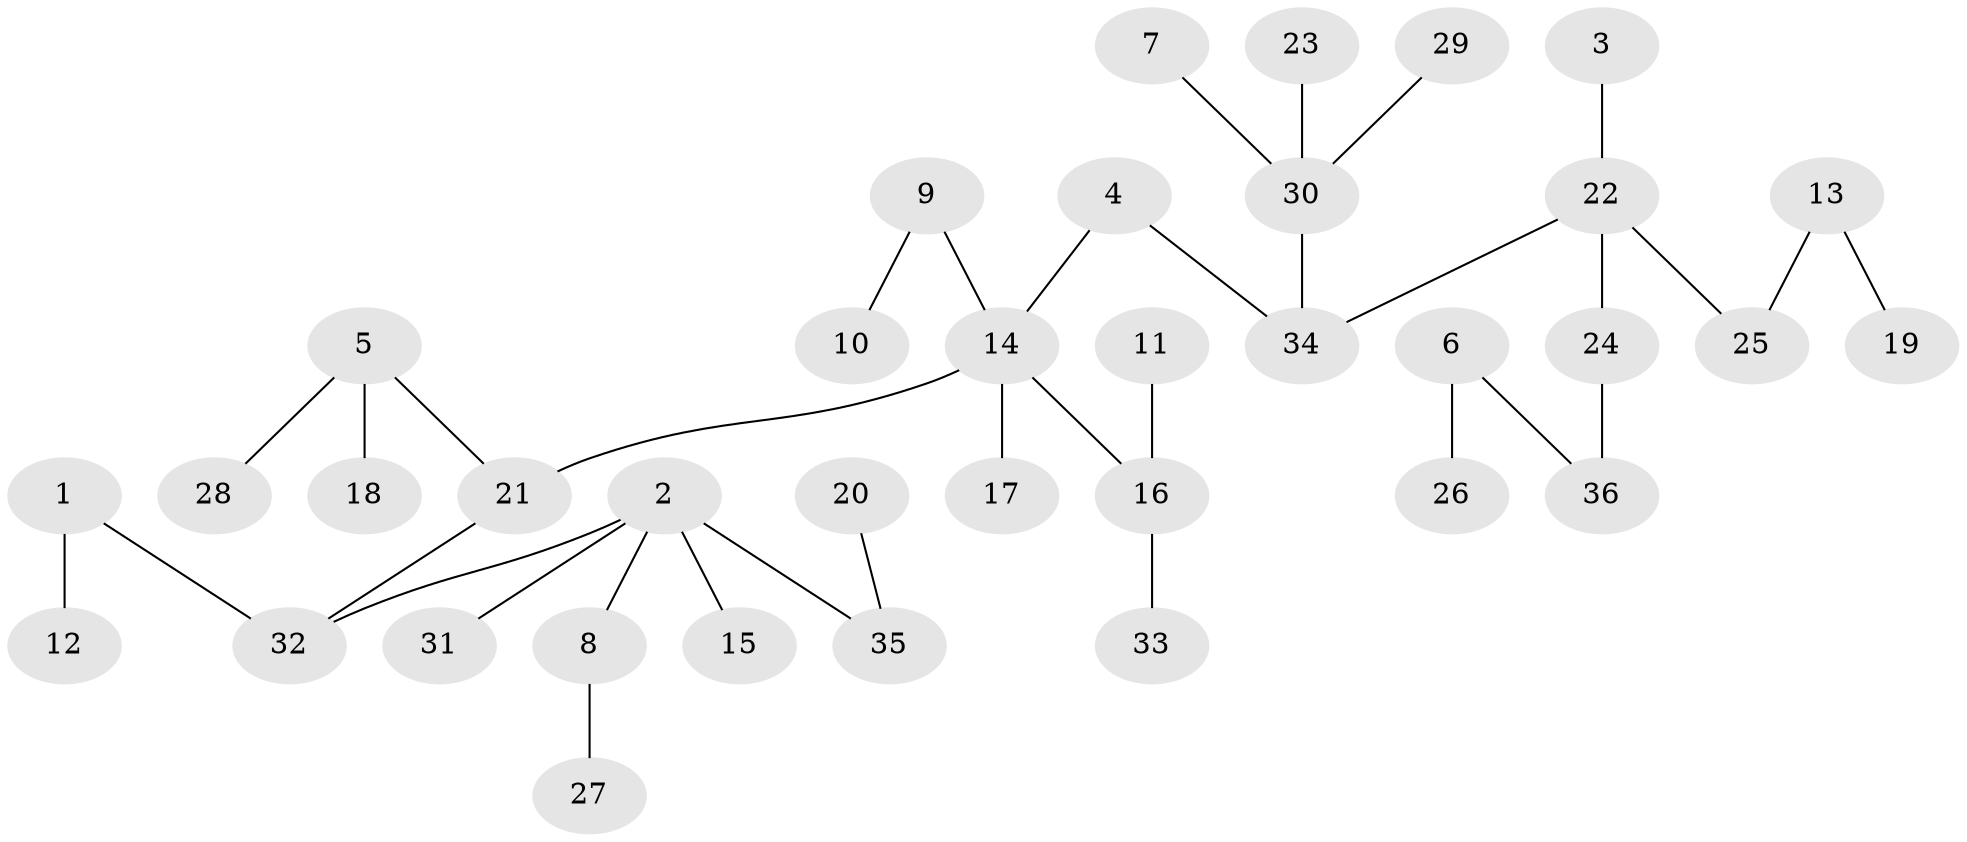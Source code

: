 // original degree distribution, {6: 0.022222222222222223, 3: 0.16666666666666666, 4: 0.06666666666666667, 2: 0.24444444444444444, 5: 0.022222222222222223, 1: 0.4777777777777778}
// Generated by graph-tools (version 1.1) at 2025/37/03/04/25 23:37:27]
// undirected, 36 vertices, 35 edges
graph export_dot {
  node [color=gray90,style=filled];
  1;
  2;
  3;
  4;
  5;
  6;
  7;
  8;
  9;
  10;
  11;
  12;
  13;
  14;
  15;
  16;
  17;
  18;
  19;
  20;
  21;
  22;
  23;
  24;
  25;
  26;
  27;
  28;
  29;
  30;
  31;
  32;
  33;
  34;
  35;
  36;
  1 -- 12 [weight=1.0];
  1 -- 32 [weight=1.0];
  2 -- 8 [weight=1.0];
  2 -- 15 [weight=1.0];
  2 -- 31 [weight=1.0];
  2 -- 32 [weight=1.0];
  2 -- 35 [weight=1.0];
  3 -- 22 [weight=1.0];
  4 -- 14 [weight=1.0];
  4 -- 34 [weight=1.0];
  5 -- 18 [weight=1.0];
  5 -- 21 [weight=1.0];
  5 -- 28 [weight=1.0];
  6 -- 26 [weight=1.0];
  6 -- 36 [weight=1.0];
  7 -- 30 [weight=1.0];
  8 -- 27 [weight=1.0];
  9 -- 10 [weight=1.0];
  9 -- 14 [weight=1.0];
  11 -- 16 [weight=1.0];
  13 -- 19 [weight=1.0];
  13 -- 25 [weight=1.0];
  14 -- 16 [weight=1.0];
  14 -- 17 [weight=1.0];
  14 -- 21 [weight=1.0];
  16 -- 33 [weight=1.0];
  20 -- 35 [weight=1.0];
  21 -- 32 [weight=1.0];
  22 -- 24 [weight=1.0];
  22 -- 25 [weight=1.0];
  22 -- 34 [weight=1.0];
  23 -- 30 [weight=1.0];
  24 -- 36 [weight=1.0];
  29 -- 30 [weight=1.0];
  30 -- 34 [weight=1.0];
}
